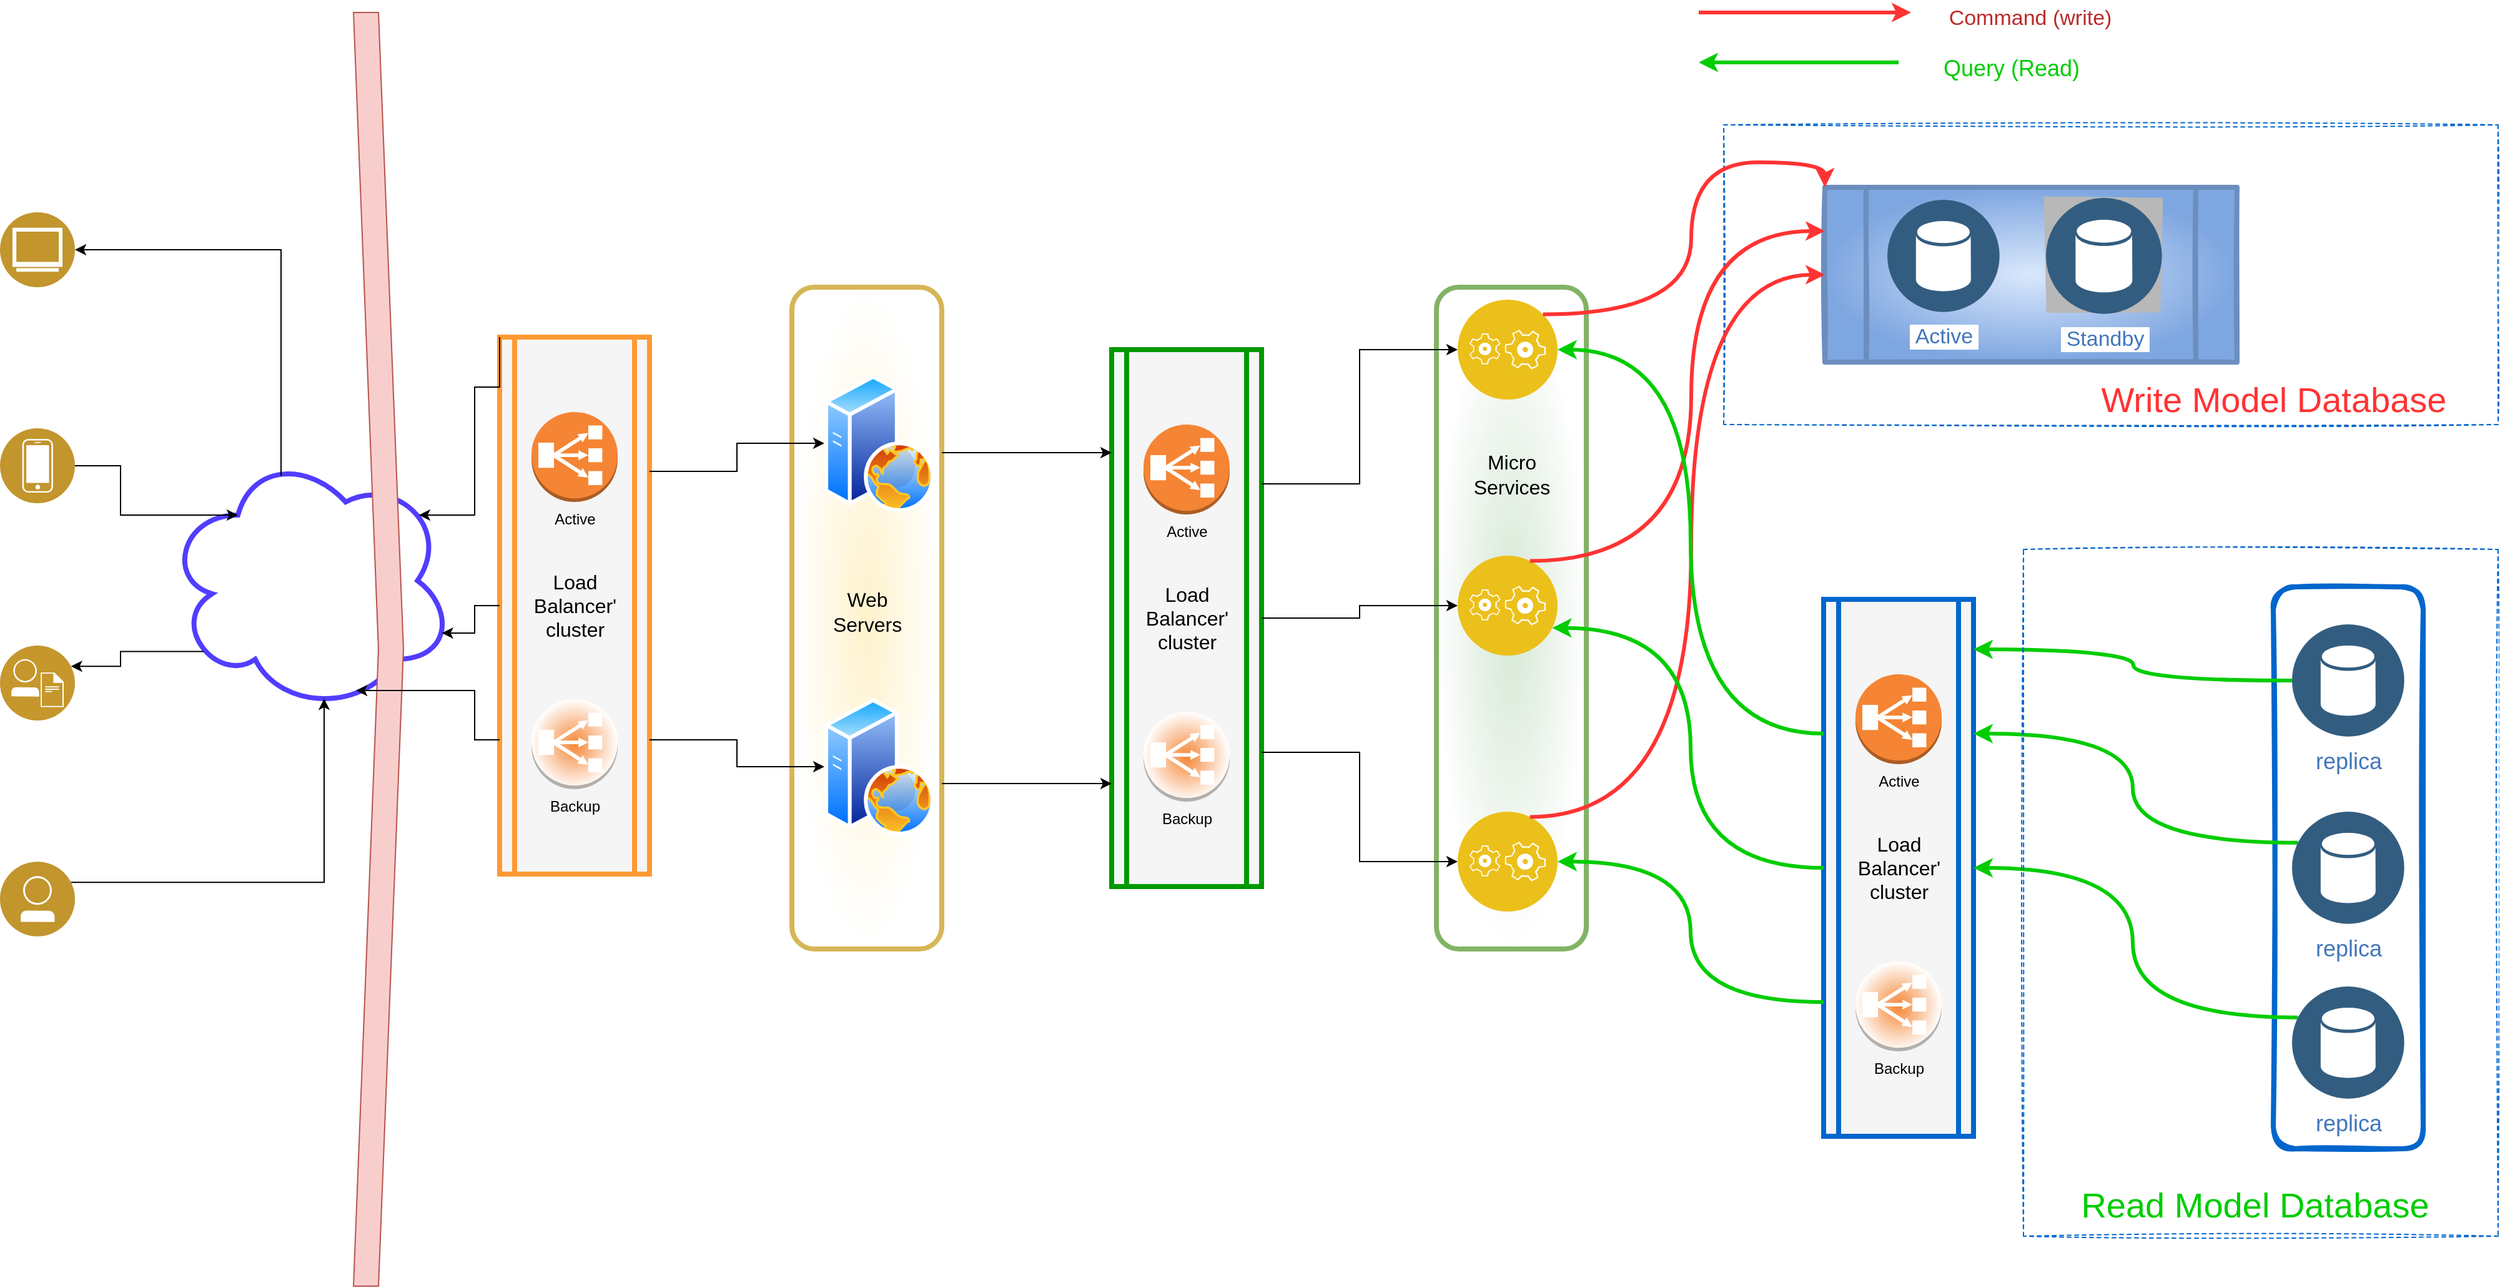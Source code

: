 <mxfile version="17.4.1" type="github" pages="2">
  <diagram id="31b32b95-0358-9bc7-6ba0-a27c054ed1a7" name="Page-1">
    <mxGraphModel dx="3199" dy="1478" grid="1" gridSize="10" guides="1" tooltips="1" connect="1" arrows="1" fold="1" page="1" pageScale="1" pageWidth="827" pageHeight="1169" background="none" math="0" shadow="0">
      <root>
        <mxCell id="0" />
        <mxCell id="1" parent="0" />
        <mxCell id="Bg8B_nmlzmfOJwWbH1iY-228" value="" style="rounded=0;whiteSpace=wrap;html=1;sketch=1;fillStyle=solid;fontSize=18;fontColor=#00CC00;strokeColor=#0066CC;strokeWidth=1;fillColor=none;gradientColor=none;gradientDirection=radial;dashed=1;" vertex="1" parent="1">
          <mxGeometry x="1040" y="150" width="620" height="240" as="geometry" />
        </mxCell>
        <mxCell id="Bg8B_nmlzmfOJwWbH1iY-153" value="" style="group" vertex="1" connectable="0" parent="1">
          <mxGeometry x="550" y="330" width="120" height="430" as="geometry" />
        </mxCell>
        <mxCell id="Bg8B_nmlzmfOJwWbH1iY-151" value="" style="shape=process;whiteSpace=wrap;html=1;backgroundOutline=1;fontSize=16;strokeColor=#009900;strokeWidth=4;fillColor=#f5f5f5;gradientDirection=radial;fontColor=#333333;" vertex="1" parent="Bg8B_nmlzmfOJwWbH1iY-153">
          <mxGeometry width="120" height="430" as="geometry" />
        </mxCell>
        <mxCell id="Bg8B_nmlzmfOJwWbH1iY-133" value="Active" style="outlineConnect=0;dashed=0;verticalLabelPosition=bottom;verticalAlign=top;align=center;html=1;shape=mxgraph.aws3.classic_load_balancer;fillColor=#F58534;gradientColor=none;strokeColor=#513DFF;strokeWidth=4;" vertex="1" parent="Bg8B_nmlzmfOJwWbH1iY-153">
          <mxGeometry x="25.5" y="60" width="69" height="72" as="geometry" />
        </mxCell>
        <mxCell id="Bg8B_nmlzmfOJwWbH1iY-135" value="Backup" style="outlineConnect=0;dashed=0;verticalLabelPosition=bottom;verticalAlign=top;align=center;html=1;shape=mxgraph.aws3.classic_load_balancer;fillColor=#F58534;gradientColor=#ffffff;strokeColor=#513DFF;strokeWidth=4;gradientDirection=radial;" vertex="1" parent="Bg8B_nmlzmfOJwWbH1iY-153">
          <mxGeometry x="25.5" y="290" width="69" height="72" as="geometry" />
        </mxCell>
        <mxCell id="Bg8B_nmlzmfOJwWbH1iY-136" value="&lt;font style=&quot;font-size: 16px&quot;&gt;Load &lt;br&gt;Balancer&#39;&lt;br&gt;cluster&lt;/font&gt;" style="text;html=1;align=center;verticalAlign=middle;resizable=0;points=[];autosize=1;strokeColor=none;fillColor=none;" vertex="1" parent="Bg8B_nmlzmfOJwWbH1iY-153">
          <mxGeometry x="20" y="190" width="80" height="50" as="geometry" />
        </mxCell>
        <mxCell id="Bg8B_nmlzmfOJwWbH1iY-169" value="" style="group" vertex="1" connectable="0" parent="1">
          <mxGeometry x="294" y="280" width="120" height="530" as="geometry" />
        </mxCell>
        <mxCell id="Bg8B_nmlzmfOJwWbH1iY-127" value="" style="rounded=1;whiteSpace=wrap;html=1;fontSize=16;strokeColor=#d6b656;strokeWidth=4;fillColor=#fff2cc;gradientColor=#ffffff;gradientDirection=radial;" vertex="1" parent="Bg8B_nmlzmfOJwWbH1iY-169">
          <mxGeometry width="120" height="530" as="geometry" />
        </mxCell>
        <mxCell id="Bg8B_nmlzmfOJwWbH1iY-124" value="" style="aspect=fixed;perimeter=ellipsePerimeter;html=1;align=center;shadow=0;dashed=0;spacingTop=3;image;image=img/lib/active_directory/web_server.svg;fontSize=16;strokeColor=#513DFF;strokeWidth=4;fillColor=none;" vertex="1" parent="Bg8B_nmlzmfOJwWbH1iY-169">
          <mxGeometry x="26" y="70" width="88" height="110" as="geometry" />
        </mxCell>
        <mxCell id="Bg8B_nmlzmfOJwWbH1iY-125" value="" style="aspect=fixed;perimeter=ellipsePerimeter;html=1;align=center;shadow=0;dashed=0;spacingTop=3;image;image=img/lib/active_directory/web_server.svg;fontSize=16;strokeColor=#513DFF;strokeWidth=4;fillColor=none;" vertex="1" parent="Bg8B_nmlzmfOJwWbH1iY-169">
          <mxGeometry x="26" y="329" width="88" height="110" as="geometry" />
        </mxCell>
        <mxCell id="Bg8B_nmlzmfOJwWbH1iY-128" value="Web &lt;br&gt;Servers" style="text;html=1;align=center;verticalAlign=middle;resizable=0;points=[];autosize=1;strokeColor=none;fillColor=none;fontSize=16;" vertex="1" parent="Bg8B_nmlzmfOJwWbH1iY-169">
          <mxGeometry x="25" y="240" width="70" height="40" as="geometry" />
        </mxCell>
        <mxCell id="Bg8B_nmlzmfOJwWbH1iY-154" value="" style="group" vertex="1" connectable="0" parent="1">
          <mxGeometry x="60" y="320" width="120" height="430" as="geometry" />
        </mxCell>
        <mxCell id="Bg8B_nmlzmfOJwWbH1iY-155" value="" style="shape=process;whiteSpace=wrap;html=1;backgroundOutline=1;fontSize=16;strokeColor=#FF9933;strokeWidth=4;fillColor=#f5f5f5;gradientDirection=radial;fontColor=#333333;" vertex="1" parent="Bg8B_nmlzmfOJwWbH1iY-154">
          <mxGeometry width="120" height="430" as="geometry" />
        </mxCell>
        <mxCell id="Bg8B_nmlzmfOJwWbH1iY-156" value="Active" style="outlineConnect=0;dashed=0;verticalLabelPosition=bottom;verticalAlign=top;align=center;html=1;shape=mxgraph.aws3.classic_load_balancer;fillColor=#F58534;gradientColor=none;strokeColor=#513DFF;strokeWidth=4;" vertex="1" parent="Bg8B_nmlzmfOJwWbH1iY-154">
          <mxGeometry x="25.5" y="60" width="69" height="72" as="geometry" />
        </mxCell>
        <mxCell id="Bg8B_nmlzmfOJwWbH1iY-157" value="Backup" style="outlineConnect=0;dashed=0;verticalLabelPosition=bottom;verticalAlign=top;align=center;html=1;shape=mxgraph.aws3.classic_load_balancer;fillColor=#F58534;gradientColor=#ffffff;strokeColor=#513DFF;strokeWidth=4;gradientDirection=radial;" vertex="1" parent="Bg8B_nmlzmfOJwWbH1iY-154">
          <mxGeometry x="25.5" y="290" width="69" height="72" as="geometry" />
        </mxCell>
        <mxCell id="Bg8B_nmlzmfOJwWbH1iY-158" value="&lt;font style=&quot;font-size: 16px&quot;&gt;Load &lt;br&gt;Balancer&#39;&lt;br&gt;cluster&lt;/font&gt;" style="text;html=1;align=center;verticalAlign=middle;resizable=0;points=[];autosize=1;strokeColor=none;fillColor=none;" vertex="1" parent="Bg8B_nmlzmfOJwWbH1iY-154">
          <mxGeometry x="20" y="190" width="80" height="50" as="geometry" />
        </mxCell>
        <mxCell id="Bg8B_nmlzmfOJwWbH1iY-168" value="" style="group" vertex="1" connectable="0" parent="1">
          <mxGeometry x="810" y="280" width="120" height="530" as="geometry" />
        </mxCell>
        <mxCell id="Bg8B_nmlzmfOJwWbH1iY-150" value="" style="rounded=1;whiteSpace=wrap;html=1;fontSize=16;strokeColor=#82b366;strokeWidth=4;fillColor=#d5e8d4;gradientDirection=radial;gradientColor=#ffffff;" vertex="1" parent="Bg8B_nmlzmfOJwWbH1iY-168">
          <mxGeometry width="120" height="530" as="geometry" />
        </mxCell>
        <mxCell id="Bg8B_nmlzmfOJwWbH1iY-146" value="" style="aspect=fixed;perimeter=ellipsePerimeter;html=1;align=center;shadow=0;dashed=0;fontColor=#4277BB;labelBackgroundColor=#ffffff;fontSize=12;spacingTop=3;image;image=img/lib/ibm/applications/application_logic.svg;strokeColor=#513DFF;strokeWidth=4;fillColor=none;gradientColor=#ffffff;gradientDirection=radial;" vertex="1" parent="Bg8B_nmlzmfOJwWbH1iY-168">
          <mxGeometry x="17" y="10" width="80" height="80" as="geometry" />
        </mxCell>
        <mxCell id="Bg8B_nmlzmfOJwWbH1iY-147" value="" style="aspect=fixed;perimeter=ellipsePerimeter;html=1;align=center;shadow=0;dashed=0;fontColor=#4277BB;labelBackgroundColor=#ffffff;fontSize=12;spacingTop=3;image;image=img/lib/ibm/applications/application_logic.svg;strokeColor=#513DFF;strokeWidth=4;fillColor=none;gradientColor=#ffffff;gradientDirection=radial;" vertex="1" parent="Bg8B_nmlzmfOJwWbH1iY-168">
          <mxGeometry x="17" y="215" width="80" height="80" as="geometry" />
        </mxCell>
        <mxCell id="Bg8B_nmlzmfOJwWbH1iY-148" value="" style="aspect=fixed;perimeter=ellipsePerimeter;html=1;align=center;shadow=0;dashed=0;fontColor=#4277BB;labelBackgroundColor=#ffffff;fontSize=12;spacingTop=3;image;image=img/lib/ibm/applications/application_logic.svg;strokeColor=#513DFF;strokeWidth=4;fillColor=none;gradientColor=#ffffff;gradientDirection=radial;" vertex="1" parent="Bg8B_nmlzmfOJwWbH1iY-168">
          <mxGeometry x="17" y="420" width="80" height="80" as="geometry" />
        </mxCell>
        <mxCell id="Bg8B_nmlzmfOJwWbH1iY-149" value="Micro &lt;br&gt;Services" style="text;html=1;align=center;verticalAlign=middle;resizable=0;points=[];autosize=1;strokeColor=none;fillColor=none;fontSize=16;" vertex="1" parent="Bg8B_nmlzmfOJwWbH1iY-168">
          <mxGeometry x="20" y="130" width="80" height="40" as="geometry" />
        </mxCell>
        <mxCell id="Bg8B_nmlzmfOJwWbH1iY-144" style="edgeStyle=orthogonalEdgeStyle;rounded=0;orthogonalLoop=1;jettySize=auto;html=1;exitX=1;exitY=0.75;exitDx=0;exitDy=0;entryX=0;entryY=0.75;entryDx=0;entryDy=0;fontSize=16;" edge="1" parent="1" source="Bg8B_nmlzmfOJwWbH1iY-127">
          <mxGeometry relative="1" as="geometry">
            <mxPoint x="550" y="677.5" as="targetPoint" />
          </mxGeometry>
        </mxCell>
        <mxCell id="Bg8B_nmlzmfOJwWbH1iY-145" style="edgeStyle=orthogonalEdgeStyle;rounded=0;orthogonalLoop=1;jettySize=auto;html=1;exitX=1;exitY=0.25;exitDx=0;exitDy=0;entryX=0;entryY=0.25;entryDx=0;entryDy=0;fontSize=16;" edge="1" parent="1" source="Bg8B_nmlzmfOJwWbH1iY-127">
          <mxGeometry relative="1" as="geometry">
            <mxPoint x="550" y="412.5" as="targetPoint" />
          </mxGeometry>
        </mxCell>
        <mxCell id="Bg8B_nmlzmfOJwWbH1iY-108" value="" style="group" vertex="1" connectable="0" parent="1">
          <mxGeometry x="-340" y="60" width="363" height="1020" as="geometry" />
        </mxCell>
        <mxCell id="Bg8B_nmlzmfOJwWbH1iY-96" value="" style="ellipse;shape=cloud;whiteSpace=wrap;html=1;fillColor=none;strokeColor=#513DFF;strokeWidth=4;" vertex="1" parent="Bg8B_nmlzmfOJwWbH1iY-108">
          <mxGeometry x="133" y="350" width="230" height="210" as="geometry" />
        </mxCell>
        <mxCell id="Bg8B_nmlzmfOJwWbH1iY-95" value="" style="shape=step;perimeter=stepPerimeter;whiteSpace=wrap;html=1;fixedSize=1;fillColor=#f8cecc;strokeColor=#b85450;" vertex="1" parent="Bg8B_nmlzmfOJwWbH1iY-108">
          <mxGeometry x="283" width="40" height="1020" as="geometry" />
        </mxCell>
        <mxCell id="Bg8B_nmlzmfOJwWbH1iY-105" style="edgeStyle=orthogonalEdgeStyle;rounded=0;orthogonalLoop=1;jettySize=auto;html=1;exitX=1;exitY=0.5;exitDx=0;exitDy=0;entryX=0.25;entryY=0.25;entryDx=0;entryDy=0;entryPerimeter=0;" edge="1" parent="Bg8B_nmlzmfOJwWbH1iY-108" source="Bg8B_nmlzmfOJwWbH1iY-97" target="Bg8B_nmlzmfOJwWbH1iY-96">
          <mxGeometry relative="1" as="geometry" />
        </mxCell>
        <mxCell id="Bg8B_nmlzmfOJwWbH1iY-97" value="" style="aspect=fixed;perimeter=ellipsePerimeter;html=1;align=center;shadow=0;dashed=0;fontColor=#4277BB;labelBackgroundColor=#ffffff;fontSize=12;spacingTop=3;image;image=img/lib/ibm/users/device.svg;" vertex="1" parent="Bg8B_nmlzmfOJwWbH1iY-108">
          <mxGeometry y="333" width="60" height="60" as="geometry" />
        </mxCell>
        <mxCell id="Bg8B_nmlzmfOJwWbH1iY-98" value="" style="aspect=fixed;perimeter=ellipsePerimeter;html=1;align=center;shadow=0;dashed=0;fontColor=#4277BB;labelBackgroundColor=#ffffff;fontSize=12;spacingTop=3;image;image=img/lib/ibm/users/integrated_digital_experiences.svg;" vertex="1" parent="Bg8B_nmlzmfOJwWbH1iY-108">
          <mxGeometry y="507" width="60" height="60" as="geometry" />
        </mxCell>
        <mxCell id="Bg8B_nmlzmfOJwWbH1iY-106" style="edgeStyle=orthogonalEdgeStyle;rounded=0;orthogonalLoop=1;jettySize=auto;html=1;exitX=0.13;exitY=0.77;exitDx=0;exitDy=0;exitPerimeter=0;entryX=1;entryY=0.25;entryDx=0;entryDy=0;" edge="1" parent="Bg8B_nmlzmfOJwWbH1iY-108" source="Bg8B_nmlzmfOJwWbH1iY-96" target="Bg8B_nmlzmfOJwWbH1iY-98">
          <mxGeometry relative="1" as="geometry" />
        </mxCell>
        <mxCell id="Bg8B_nmlzmfOJwWbH1iY-107" style="edgeStyle=orthogonalEdgeStyle;rounded=0;orthogonalLoop=1;jettySize=auto;html=1;exitX=1;exitY=0.25;exitDx=0;exitDy=0;entryX=0.55;entryY=0.95;entryDx=0;entryDy=0;entryPerimeter=0;" edge="1" parent="Bg8B_nmlzmfOJwWbH1iY-108" source="Bg8B_nmlzmfOJwWbH1iY-99" target="Bg8B_nmlzmfOJwWbH1iY-96">
          <mxGeometry relative="1" as="geometry" />
        </mxCell>
        <mxCell id="Bg8B_nmlzmfOJwWbH1iY-99" value="" style="aspect=fixed;perimeter=ellipsePerimeter;html=1;align=center;shadow=0;dashed=0;fontColor=#4277BB;labelBackgroundColor=#ffffff;fontSize=12;spacingTop=3;image;image=img/lib/ibm/users/user.svg;" vertex="1" parent="Bg8B_nmlzmfOJwWbH1iY-108">
          <mxGeometry y="680" width="60" height="60" as="geometry" />
        </mxCell>
        <mxCell id="Bg8B_nmlzmfOJwWbH1iY-100" value="" style="aspect=fixed;perimeter=ellipsePerimeter;html=1;align=center;shadow=0;dashed=0;fontColor=#4277BB;labelBackgroundColor=#ffffff;fontSize=12;spacingTop=3;image;image=img/lib/ibm/users/browser.svg;" vertex="1" parent="Bg8B_nmlzmfOJwWbH1iY-108">
          <mxGeometry y="160" width="60" height="60" as="geometry" />
        </mxCell>
        <mxCell id="Bg8B_nmlzmfOJwWbH1iY-104" style="edgeStyle=orthogonalEdgeStyle;rounded=0;orthogonalLoop=1;jettySize=auto;html=1;exitX=0.4;exitY=0.1;exitDx=0;exitDy=0;exitPerimeter=0;entryX=1;entryY=0.5;entryDx=0;entryDy=0;" edge="1" parent="Bg8B_nmlzmfOJwWbH1iY-108" source="Bg8B_nmlzmfOJwWbH1iY-96" target="Bg8B_nmlzmfOJwWbH1iY-100">
          <mxGeometry relative="1" as="geometry">
            <Array as="points">
              <mxPoint x="225" y="190" />
            </Array>
          </mxGeometry>
        </mxCell>
        <mxCell id="Bg8B_nmlzmfOJwWbH1iY-129" style="edgeStyle=orthogonalEdgeStyle;rounded=0;orthogonalLoop=1;jettySize=auto;html=1;entryX=0;entryY=0.5;entryDx=0;entryDy=0;fontSize=16;exitX=1;exitY=0.25;exitDx=0;exitDy=0;" edge="1" parent="1" source="Bg8B_nmlzmfOJwWbH1iY-155" target="Bg8B_nmlzmfOJwWbH1iY-124">
          <mxGeometry relative="1" as="geometry">
            <mxPoint x="200" y="412.5" as="sourcePoint" />
          </mxGeometry>
        </mxCell>
        <mxCell id="Bg8B_nmlzmfOJwWbH1iY-130" style="edgeStyle=orthogonalEdgeStyle;rounded=0;orthogonalLoop=1;jettySize=auto;html=1;entryX=0;entryY=0.5;entryDx=0;entryDy=0;fontSize=16;exitX=1;exitY=0.75;exitDx=0;exitDy=0;" edge="1" parent="1" source="Bg8B_nmlzmfOJwWbH1iY-155" target="Bg8B_nmlzmfOJwWbH1iY-125">
          <mxGeometry relative="1" as="geometry">
            <mxPoint x="200" y="740" as="sourcePoint" />
          </mxGeometry>
        </mxCell>
        <mxCell id="Bg8B_nmlzmfOJwWbH1iY-159" style="edgeStyle=orthogonalEdgeStyle;rounded=0;orthogonalLoop=1;jettySize=auto;html=1;exitX=0;exitY=0;exitDx=0;exitDy=0;entryX=0.88;entryY=0.25;entryDx=0;entryDy=0;entryPerimeter=0;fontSize=16;" edge="1" parent="1" source="Bg8B_nmlzmfOJwWbH1iY-155" target="Bg8B_nmlzmfOJwWbH1iY-96">
          <mxGeometry relative="1" as="geometry">
            <Array as="points">
              <mxPoint x="60" y="360" />
              <mxPoint x="40" y="360" />
              <mxPoint x="40" y="463" />
            </Array>
          </mxGeometry>
        </mxCell>
        <mxCell id="Bg8B_nmlzmfOJwWbH1iY-160" style="edgeStyle=orthogonalEdgeStyle;rounded=0;orthogonalLoop=1;jettySize=auto;html=1;exitX=0;exitY=0.5;exitDx=0;exitDy=0;entryX=0.96;entryY=0.7;entryDx=0;entryDy=0;entryPerimeter=0;fontSize=16;" edge="1" parent="1" source="Bg8B_nmlzmfOJwWbH1iY-155" target="Bg8B_nmlzmfOJwWbH1iY-96">
          <mxGeometry relative="1" as="geometry" />
        </mxCell>
        <mxCell id="Bg8B_nmlzmfOJwWbH1iY-161" style="edgeStyle=orthogonalEdgeStyle;rounded=0;orthogonalLoop=1;jettySize=auto;html=1;exitX=0;exitY=0.75;exitDx=0;exitDy=0;entryX=0.661;entryY=0.919;entryDx=0;entryDy=0;entryPerimeter=0;fontSize=16;" edge="1" parent="1" source="Bg8B_nmlzmfOJwWbH1iY-155" target="Bg8B_nmlzmfOJwWbH1iY-96">
          <mxGeometry relative="1" as="geometry" />
        </mxCell>
        <mxCell id="Bg8B_nmlzmfOJwWbH1iY-165" style="edgeStyle=orthogonalEdgeStyle;rounded=0;orthogonalLoop=1;jettySize=auto;html=1;exitX=1;exitY=0.75;exitDx=0;exitDy=0;entryX=0;entryY=0.5;entryDx=0;entryDy=0;fontSize=16;" edge="1" parent="1" source="Bg8B_nmlzmfOJwWbH1iY-151" target="Bg8B_nmlzmfOJwWbH1iY-148">
          <mxGeometry relative="1" as="geometry" />
        </mxCell>
        <mxCell id="Bg8B_nmlzmfOJwWbH1iY-166" style="edgeStyle=orthogonalEdgeStyle;rounded=0;orthogonalLoop=1;jettySize=auto;html=1;exitX=1;exitY=0.5;exitDx=0;exitDy=0;entryX=0;entryY=0.5;entryDx=0;entryDy=0;fontSize=16;" edge="1" parent="1" source="Bg8B_nmlzmfOJwWbH1iY-151" target="Bg8B_nmlzmfOJwWbH1iY-147">
          <mxGeometry relative="1" as="geometry" />
        </mxCell>
        <mxCell id="Bg8B_nmlzmfOJwWbH1iY-167" style="edgeStyle=orthogonalEdgeStyle;rounded=0;orthogonalLoop=1;jettySize=auto;html=1;exitX=1;exitY=0.25;exitDx=0;exitDy=0;entryX=0;entryY=0.5;entryDx=0;entryDy=0;fontSize=16;" edge="1" parent="1" source="Bg8B_nmlzmfOJwWbH1iY-151" target="Bg8B_nmlzmfOJwWbH1iY-146">
          <mxGeometry relative="1" as="geometry" />
        </mxCell>
        <mxCell id="Bg8B_nmlzmfOJwWbH1iY-208" value="" style="group" vertex="1" connectable="0" parent="1">
          <mxGeometry x="1121" y="200" width="330" height="140" as="geometry" />
        </mxCell>
        <mxCell id="Bg8B_nmlzmfOJwWbH1iY-193" value="" style="group;fillColor=#60a917;strokeColor=#2D7600;fontColor=#ffffff;gradientColor=none;container=0;" vertex="1" connectable="0" parent="Bg8B_nmlzmfOJwWbH1iY-208">
          <mxGeometry width="330" height="140" as="geometry" />
        </mxCell>
        <mxCell id="Bg8B_nmlzmfOJwWbH1iY-191" value="" style="shape=process;whiteSpace=wrap;html=1;backgroundOutline=1;sketch=1;fillStyle=solid;fontSize=17;strokeWidth=4;gradientDirection=radial;fillColor=#dae8fc;strokeColor=#6c8ebf;gradientColor=#7ea6e0;container=0;" vertex="1" parent="Bg8B_nmlzmfOJwWbH1iY-208">
          <mxGeometry width="330" height="140" as="geometry" />
        </mxCell>
        <mxCell id="Bg8B_nmlzmfOJwWbH1iY-180" value="&lt;font style=&quot;font-size: 17px&quot;&gt;&amp;nbsp;Active&amp;nbsp;&lt;/font&gt;" style="aspect=fixed;perimeter=ellipsePerimeter;html=1;align=center;shadow=0;dashed=0;fontColor=#4277BB;labelBackgroundColor=#ffffff;fontSize=12;spacingTop=3;image;image=img/lib/ibm/data/data_services.svg;strokeColor=#0066CC;strokeWidth=4;fillColor=default;gradientColor=#ffffff;gradientDirection=radial;flipV=0;container=0;" vertex="1" parent="Bg8B_nmlzmfOJwWbH1iY-208">
          <mxGeometry x="50" y="10" width="90" height="90" as="geometry" />
        </mxCell>
        <mxCell id="Bg8B_nmlzmfOJwWbH1iY-183" value="&lt;font style=&quot;font-size: 17px&quot;&gt;&amp;nbsp;Standby&amp;nbsp;&lt;/font&gt;" style="aspect=fixed;perimeter=ellipsePerimeter;html=1;align=center;shadow=0;dashed=0;fontColor=#4277BB;labelBackgroundColor=#ffffff;fontSize=12;spacingTop=3;image;image=img/lib/ibm/data/data_services.svg;strokeColor=#0066CC;strokeWidth=4;fillColor=default;gradientColor=#ffffff;gradientDirection=radial;flipV=0;imageBackground=#B8B8B8;sketch=1;fillStyle=solid;container=0;" vertex="1" parent="Bg8B_nmlzmfOJwWbH1iY-208">
          <mxGeometry x="177" y="8.5" width="93" height="93" as="geometry" />
        </mxCell>
        <mxCell id="Bg8B_nmlzmfOJwWbH1iY-209" style="edgeStyle=orthogonalEdgeStyle;orthogonalLoop=1;jettySize=auto;html=1;exitX=1;exitY=0;exitDx=0;exitDy=0;fontSize=17;fontColor=#BB2B2B;strokeWidth=3;strokeColor=#FF3333;curved=1;entryX=0;entryY=0;entryDx=0;entryDy=0;" edge="1" parent="1" source="Bg8B_nmlzmfOJwWbH1iY-146" target="Bg8B_nmlzmfOJwWbH1iY-191">
          <mxGeometry relative="1" as="geometry">
            <mxPoint x="1080" y="200" as="targetPoint" />
          </mxGeometry>
        </mxCell>
        <mxCell id="Bg8B_nmlzmfOJwWbH1iY-210" style="edgeStyle=orthogonalEdgeStyle;orthogonalLoop=1;jettySize=auto;html=1;exitX=0.75;exitY=0;exitDx=0;exitDy=0;entryX=0;entryY=0.25;entryDx=0;entryDy=0;fontSize=17;fontColor=#BB2B2B;strokeColor=#FF3333;strokeWidth=3;curved=1;" edge="1" parent="1" source="Bg8B_nmlzmfOJwWbH1iY-147" target="Bg8B_nmlzmfOJwWbH1iY-191">
          <mxGeometry relative="1" as="geometry" />
        </mxCell>
        <mxCell id="Bg8B_nmlzmfOJwWbH1iY-211" style="edgeStyle=orthogonalEdgeStyle;curved=1;orthogonalLoop=1;jettySize=auto;html=1;exitX=0.75;exitY=0;exitDx=0;exitDy=0;entryX=0;entryY=0.5;entryDx=0;entryDy=0;fontSize=17;fontColor=#BB2B2B;strokeColor=#FF3333;strokeWidth=3;" edge="1" parent="1" source="Bg8B_nmlzmfOJwWbH1iY-148" target="Bg8B_nmlzmfOJwWbH1iY-191">
          <mxGeometry relative="1" as="geometry" />
        </mxCell>
        <mxCell id="Bg8B_nmlzmfOJwWbH1iY-212" value="" style="endArrow=classic;html=1;fontSize=17;fontColor=#BB2B2B;strokeColor=#FF3333;strokeWidth=3;curved=1;" edge="1" parent="1">
          <mxGeometry width="50" height="50" relative="1" as="geometry">
            <mxPoint x="1020" y="60" as="sourcePoint" />
            <mxPoint x="1190" y="60" as="targetPoint" />
          </mxGeometry>
        </mxCell>
        <mxCell id="Bg8B_nmlzmfOJwWbH1iY-213" value="Command (write)" style="text;html=1;align=center;verticalAlign=middle;resizable=0;points=[];autosize=1;strokeColor=none;fillColor=none;fontSize=17;fontColor=#BB2B2B;" vertex="1" parent="1">
          <mxGeometry x="1210" y="50" width="150" height="30" as="geometry" />
        </mxCell>
        <mxCell id="Bg8B_nmlzmfOJwWbH1iY-222" value="" style="endArrow=classic;html=1;fontSize=18;fontColor=#BB2B2B;strokeColor=#00CC00;strokeWidth=3;curved=1;" edge="1" parent="1">
          <mxGeometry width="50" height="50" relative="1" as="geometry">
            <mxPoint x="1180" y="100" as="sourcePoint" />
            <mxPoint x="1020" y="100" as="targetPoint" />
            <Array as="points" />
          </mxGeometry>
        </mxCell>
        <mxCell id="Bg8B_nmlzmfOJwWbH1iY-223" value="&lt;font color=&quot;#00cc00&quot;&gt;Query (Read)&lt;/font&gt;" style="text;html=1;align=center;verticalAlign=middle;resizable=0;points=[];autosize=1;strokeColor=none;fillColor=none;fontSize=18;fontColor=#BB2B2B;" vertex="1" parent="1">
          <mxGeometry x="1210" y="90" width="120" height="30" as="geometry" />
        </mxCell>
        <mxCell id="Bg8B_nmlzmfOJwWbH1iY-224" value="" style="group" vertex="1" connectable="0" parent="1">
          <mxGeometry x="1120" y="520" width="480" height="450" as="geometry" />
        </mxCell>
        <mxCell id="Bg8B_nmlzmfOJwWbH1iY-218" value="" style="rounded=1;whiteSpace=wrap;html=1;sketch=1;fillStyle=solid;fontSize=18;fontColor=#BB2B2B;strokeColor=#0066CC;strokeWidth=4;fillColor=default;gradientColor=none;gradientDirection=radial;" vertex="1" parent="Bg8B_nmlzmfOJwWbH1iY-224">
          <mxGeometry x="360" width="120" height="450" as="geometry" />
        </mxCell>
        <mxCell id="Bg8B_nmlzmfOJwWbH1iY-170" value="" style="group" vertex="1" connectable="0" parent="Bg8B_nmlzmfOJwWbH1iY-224">
          <mxGeometry y="10" width="120" height="430" as="geometry" />
        </mxCell>
        <mxCell id="Bg8B_nmlzmfOJwWbH1iY-171" value="" style="shape=process;whiteSpace=wrap;html=1;backgroundOutline=1;fontSize=16;strokeColor=#0066CC;strokeWidth=4;fillColor=#f5f5f5;gradientDirection=radial;fontColor=#333333;" vertex="1" parent="Bg8B_nmlzmfOJwWbH1iY-170">
          <mxGeometry width="120" height="430" as="geometry" />
        </mxCell>
        <mxCell id="Bg8B_nmlzmfOJwWbH1iY-172" value="Active" style="outlineConnect=0;dashed=0;verticalLabelPosition=bottom;verticalAlign=top;align=center;html=1;shape=mxgraph.aws3.classic_load_balancer;fillColor=#F58534;gradientColor=none;strokeColor=#513DFF;strokeWidth=4;" vertex="1" parent="Bg8B_nmlzmfOJwWbH1iY-170">
          <mxGeometry x="25.5" y="60" width="69" height="72" as="geometry" />
        </mxCell>
        <mxCell id="Bg8B_nmlzmfOJwWbH1iY-173" value="Backup" style="outlineConnect=0;dashed=0;verticalLabelPosition=bottom;verticalAlign=top;align=center;html=1;shape=mxgraph.aws3.classic_load_balancer;fillColor=#F58534;gradientColor=#ffffff;strokeColor=#513DFF;strokeWidth=4;gradientDirection=radial;" vertex="1" parent="Bg8B_nmlzmfOJwWbH1iY-170">
          <mxGeometry x="25.5" y="290" width="69" height="72" as="geometry" />
        </mxCell>
        <mxCell id="Bg8B_nmlzmfOJwWbH1iY-174" value="&lt;font style=&quot;font-size: 16px&quot;&gt;Load &lt;br&gt;Balancer&#39;&lt;br&gt;cluster&lt;/font&gt;" style="text;html=1;align=center;verticalAlign=middle;resizable=0;points=[];autosize=1;strokeColor=none;fillColor=none;" vertex="1" parent="Bg8B_nmlzmfOJwWbH1iY-170">
          <mxGeometry x="20" y="190" width="80" height="50" as="geometry" />
        </mxCell>
        <mxCell id="Bg8B_nmlzmfOJwWbH1iY-219" style="edgeStyle=orthogonalEdgeStyle;curved=1;orthogonalLoop=1;jettySize=auto;html=1;exitX=0;exitY=0.5;exitDx=0;exitDy=0;fontSize=18;fontColor=#BB2B2B;strokeColor=#00CC00;strokeWidth=3;" edge="1" parent="Bg8B_nmlzmfOJwWbH1iY-224" source="Bg8B_nmlzmfOJwWbH1iY-215">
          <mxGeometry relative="1" as="geometry">
            <mxPoint x="120" y="50" as="targetPoint" />
          </mxGeometry>
        </mxCell>
        <mxCell id="Bg8B_nmlzmfOJwWbH1iY-215" value="&lt;font style=&quot;font-size: 18px&quot;&gt;&amp;nbsp;replica&amp;nbsp;&lt;/font&gt;" style="aspect=fixed;perimeter=ellipsePerimeter;html=1;align=center;shadow=0;dashed=0;fontColor=#4277BB;labelBackgroundColor=#ffffff;fontSize=12;spacingTop=3;image;image=img/lib/ibm/data/data_services.svg;sketch=1;fillStyle=solid;strokeColor=#0066CC;strokeWidth=4;fillColor=default;gradientColor=none;gradientDirection=radial;" vertex="1" parent="Bg8B_nmlzmfOJwWbH1iY-224">
          <mxGeometry x="375" y="30" width="90" height="90" as="geometry" />
        </mxCell>
        <mxCell id="Bg8B_nmlzmfOJwWbH1iY-221" style="edgeStyle=orthogonalEdgeStyle;curved=1;orthogonalLoop=1;jettySize=auto;html=1;exitX=0;exitY=0.25;exitDx=0;exitDy=0;entryX=1;entryY=0.5;entryDx=0;entryDy=0;fontSize=18;fontColor=#BB2B2B;strokeColor=#00CC00;strokeWidth=3;" edge="1" parent="Bg8B_nmlzmfOJwWbH1iY-224" source="Bg8B_nmlzmfOJwWbH1iY-216" target="Bg8B_nmlzmfOJwWbH1iY-171">
          <mxGeometry relative="1" as="geometry" />
        </mxCell>
        <mxCell id="Bg8B_nmlzmfOJwWbH1iY-216" value="&lt;meta charset=&quot;utf-8&quot;&gt;&lt;span style=&quot;color: rgb(66, 119, 187); font-family: helvetica; font-size: 18px; font-style: normal; font-weight: 400; letter-spacing: normal; text-align: center; text-indent: 0px; text-transform: none; word-spacing: 0px; background-color: rgb(255, 255, 255); display: inline; float: none;&quot;&gt;&amp;nbsp;replica&amp;nbsp;&lt;/span&gt;" style="aspect=fixed;perimeter=ellipsePerimeter;html=1;align=center;shadow=0;dashed=0;fontColor=#4277BB;labelBackgroundColor=#ffffff;fontSize=12;spacingTop=3;image;image=img/lib/ibm/data/data_services.svg;sketch=1;fillStyle=solid;strokeColor=#0066CC;strokeWidth=4;fillColor=default;gradientColor=none;gradientDirection=radial;" vertex="1" parent="Bg8B_nmlzmfOJwWbH1iY-224">
          <mxGeometry x="375" y="320" width="90" height="90" as="geometry" />
        </mxCell>
        <mxCell id="Bg8B_nmlzmfOJwWbH1iY-220" style="edgeStyle=orthogonalEdgeStyle;curved=1;orthogonalLoop=1;jettySize=auto;html=1;exitX=0;exitY=0.25;exitDx=0;exitDy=0;entryX=1;entryY=0.25;entryDx=0;entryDy=0;fontSize=18;fontColor=#BB2B2B;strokeColor=#00CC00;strokeWidth=3;" edge="1" parent="Bg8B_nmlzmfOJwWbH1iY-224" source="Bg8B_nmlzmfOJwWbH1iY-217" target="Bg8B_nmlzmfOJwWbH1iY-171">
          <mxGeometry relative="1" as="geometry" />
        </mxCell>
        <mxCell id="Bg8B_nmlzmfOJwWbH1iY-217" value="&lt;span style=&quot;font-size: 18px&quot;&gt;&amp;nbsp;replica&amp;nbsp;&lt;/span&gt;" style="aspect=fixed;perimeter=ellipsePerimeter;html=1;align=center;shadow=0;dashed=0;fontColor=#4277BB;labelBackgroundColor=#ffffff;fontSize=12;spacingTop=3;image;image=img/lib/ibm/data/data_services.svg;sketch=1;fillStyle=solid;strokeColor=#0066CC;strokeWidth=4;fillColor=default;gradientColor=none;gradientDirection=radial;" vertex="1" parent="Bg8B_nmlzmfOJwWbH1iY-224">
          <mxGeometry x="375" y="180" width="90" height="90" as="geometry" />
        </mxCell>
        <mxCell id="Bg8B_nmlzmfOJwWbH1iY-225" style="edgeStyle=orthogonalEdgeStyle;curved=1;orthogonalLoop=1;jettySize=auto;html=1;exitX=0;exitY=0.25;exitDx=0;exitDy=0;entryX=1;entryY=0.5;entryDx=0;entryDy=0;fontSize=18;fontColor=#00CC00;strokeColor=#00CC00;strokeWidth=3;" edge="1" parent="1" source="Bg8B_nmlzmfOJwWbH1iY-171" target="Bg8B_nmlzmfOJwWbH1iY-146">
          <mxGeometry relative="1" as="geometry" />
        </mxCell>
        <mxCell id="Bg8B_nmlzmfOJwWbH1iY-226" style="edgeStyle=orthogonalEdgeStyle;curved=1;orthogonalLoop=1;jettySize=auto;html=1;exitX=0;exitY=0.5;exitDx=0;exitDy=0;entryX=1;entryY=0.75;entryDx=0;entryDy=0;fontSize=18;fontColor=#00CC00;strokeColor=#00CC00;strokeWidth=3;" edge="1" parent="1" source="Bg8B_nmlzmfOJwWbH1iY-171" target="Bg8B_nmlzmfOJwWbH1iY-147">
          <mxGeometry relative="1" as="geometry" />
        </mxCell>
        <mxCell id="Bg8B_nmlzmfOJwWbH1iY-227" style="edgeStyle=orthogonalEdgeStyle;curved=1;orthogonalLoop=1;jettySize=auto;html=1;exitX=0;exitY=0.75;exitDx=0;exitDy=0;fontSize=18;fontColor=#00CC00;strokeColor=#00CC00;strokeWidth=3;" edge="1" parent="1" source="Bg8B_nmlzmfOJwWbH1iY-171" target="Bg8B_nmlzmfOJwWbH1iY-148">
          <mxGeometry relative="1" as="geometry" />
        </mxCell>
        <mxCell id="Bg8B_nmlzmfOJwWbH1iY-229" value="&lt;font color=&quot;#ff3333&quot; style=&quot;font-size: 28px&quot;&gt;Write Model Database&lt;/font&gt;" style="text;html=1;align=center;verticalAlign=middle;resizable=0;points=[];autosize=1;strokeColor=none;fillColor=none;fontSize=18;fontColor=#00CC00;" vertex="1" parent="1">
          <mxGeometry x="1335" y="355" width="290" height="30" as="geometry" />
        </mxCell>
        <mxCell id="Bg8B_nmlzmfOJwWbH1iY-230" value="" style="rounded=0;whiteSpace=wrap;html=1;sketch=1;fillStyle=solid;fontSize=18;fontColor=#00CC00;strokeColor=#0066CC;strokeWidth=1;fillColor=none;gradientColor=none;gradientDirection=radial;dashed=1;" vertex="1" parent="1">
          <mxGeometry x="1280" y="490" width="380" height="550" as="geometry" />
        </mxCell>
        <mxCell id="Bg8B_nmlzmfOJwWbH1iY-231" value="&lt;font style=&quot;font-size: 28px&quot;&gt;Read Model Database&lt;/font&gt;" style="text;html=1;align=center;verticalAlign=middle;resizable=0;points=[];autosize=1;strokeColor=none;fillColor=none;fontSize=18;fontColor=#00CC00;" vertex="1" parent="1">
          <mxGeometry x="1320" y="1000" width="290" height="30" as="geometry" />
        </mxCell>
      </root>
    </mxGraphModel>
  </diagram>
  <diagram id="idBs2UERAOV6qkiG88l8" name="CQRS">
    <mxGraphModel dx="1318" dy="821" grid="1" gridSize="10" guides="1" tooltips="1" connect="1" arrows="1" fold="1" page="1" pageScale="1" pageWidth="500" pageHeight="400" math="0" shadow="0">
      <root>
        <mxCell id="0" />
        <mxCell id="1" parent="0" />
        <mxCell id="PxqCbL-2LZfQ2RbIi71h-80" value="CQRS Group Service" style="fontStyle=0;verticalAlign=top;align=center;spacingTop=-2;fillColor=none;rounded=0;whiteSpace=wrap;html=1;strokeColor=#00882B;strokeWidth=2;dashed=1;container=1;collapsible=0;expand=0;recursiveResize=0;fontSize=12;" vertex="1" parent="1">
          <mxGeometry x="131" y="54" width="780" height="410" as="geometry" />
        </mxCell>
        <mxCell id="PxqCbL-2LZfQ2RbIi71h-82" value="" style="rounded=1;whiteSpace=wrap;html=1;fontSize=12;strokeColor=#9673a6;strokeWidth=2;fillColor=#EEE2F5;gradientColor=none;" vertex="1" parent="PxqCbL-2LZfQ2RbIi71h-80">
          <mxGeometry x="-11" y="24" width="801" height="126" as="geometry" />
        </mxCell>
        <mxCell id="PxqCbL-2LZfQ2RbIi71h-83" value="" style="rounded=1;whiteSpace=wrap;html=1;fontSize=12;strokeColor=#82b366;strokeWidth=2;fillColor=#d5e8d4;" vertex="1" parent="PxqCbL-2LZfQ2RbIi71h-80">
          <mxGeometry x="-11" y="248" width="801" height="126" as="geometry" />
        </mxCell>
        <mxCell id="PxqCbL-2LZfQ2RbIi71h-59" style="edgeStyle=orthogonalEdgeStyle;rounded=0;orthogonalLoop=1;jettySize=auto;html=1;exitX=1;exitY=0.25;exitDx=0;exitDy=0;entryX=0.5;entryY=1;entryDx=0;entryDy=0;fontSize=12;" edge="1" parent="1" source="PxqCbL-2LZfQ2RbIi71h-40" target="PxqCbL-2LZfQ2RbIi71h-44">
          <mxGeometry relative="1" as="geometry" />
        </mxCell>
        <mxCell id="PxqCbL-2LZfQ2RbIi71h-40" value="" style="shape=step;perimeter=stepPerimeter;whiteSpace=wrap;html=1;fixedSize=1;fontSize=12;strokeColor=#CDA2BE;strokeWidth=2;fillColor=none;" vertex="1" parent="1">
          <mxGeometry x="51" y="78" width="50" height="350" as="geometry" />
        </mxCell>
        <mxCell id="PxqCbL-2LZfQ2RbIi71h-41" value="Clients" style="text;html=1;align=center;verticalAlign=middle;resizable=0;points=[];autosize=1;strokeColor=none;fillColor=none;fontSize=12;rotation=-90;" vertex="1" parent="1">
          <mxGeometry x="31" y="239" width="50" height="20" as="geometry" />
        </mxCell>
        <mxCell id="PxqCbL-2LZfQ2RbIi71h-62" style="edgeStyle=orthogonalEdgeStyle;rounded=0;orthogonalLoop=1;jettySize=auto;html=1;exitX=0;exitY=0.25;exitDx=0;exitDy=0;entryX=0.75;entryY=0;entryDx=0;entryDy=0;fontSize=12;" edge="1" parent="1" source="PxqCbL-2LZfQ2RbIi71h-44" target="PxqCbL-2LZfQ2RbIi71h-40">
          <mxGeometry relative="1" as="geometry" />
        </mxCell>
        <mxCell id="PxqCbL-2LZfQ2RbIi71h-63" value="&amp;nbsp;cmd ACK&amp;nbsp;" style="edgeLabel;html=1;align=center;verticalAlign=middle;resizable=0;points=[];fontSize=12;" vertex="1" connectable="0" parent="PxqCbL-2LZfQ2RbIi71h-62">
          <mxGeometry x="-0.26" y="1" relative="1" as="geometry">
            <mxPoint as="offset" />
          </mxGeometry>
        </mxCell>
        <mxCell id="PxqCbL-2LZfQ2RbIi71h-64" style="edgeStyle=orthogonalEdgeStyle;rounded=0;orthogonalLoop=1;jettySize=auto;html=1;exitX=1;exitY=0.5;exitDx=0;exitDy=0;entryX=0;entryY=0.5;entryDx=0;entryDy=0;fontSize=12;" edge="1" parent="1" source="PxqCbL-2LZfQ2RbIi71h-44" target="PxqCbL-2LZfQ2RbIi71h-45">
          <mxGeometry relative="1" as="geometry" />
        </mxCell>
        <mxCell id="PxqCbL-2LZfQ2RbIi71h-44" value="Command&lt;br&gt;" style="aspect=fixed;perimeter=ellipsePerimeter;html=1;align=center;shadow=0;dashed=0;fontColor=#4277BB;labelBackgroundColor=#ffffff;fontSize=12;spacingTop=3;image;image=img/lib/ibm/devops/build_test.svg;strokeColor=#CDA2BE;strokeWidth=2;fillColor=none;" vertex="1" parent="1">
          <mxGeometry x="221" y="94" width="60" height="60" as="geometry" />
        </mxCell>
        <mxCell id="PxqCbL-2LZfQ2RbIi71h-65" style="edgeStyle=orthogonalEdgeStyle;rounded=0;orthogonalLoop=1;jettySize=auto;html=1;exitX=1;exitY=0.5;exitDx=0;exitDy=0;entryX=0;entryY=0.5;entryDx=0;entryDy=0;fontSize=12;" edge="1" parent="1" source="PxqCbL-2LZfQ2RbIi71h-45" target="PxqCbL-2LZfQ2RbIi71h-46">
          <mxGeometry relative="1" as="geometry" />
        </mxCell>
        <mxCell id="PxqCbL-2LZfQ2RbIi71h-45" value="Command&amp;nbsp;&lt;br&gt;Handler" style="aspect=fixed;perimeter=ellipsePerimeter;html=1;align=center;shadow=0;dashed=0;fontColor=#4277BB;labelBackgroundColor=#ffffff;fontSize=12;spacingTop=3;image;image=img/lib/ibm/applications/application_logic.svg;strokeColor=#CDA2BE;strokeWidth=2;fillColor=none;" vertex="1" parent="1">
          <mxGeometry x="361" y="94" width="60" height="60" as="geometry" />
        </mxCell>
        <mxCell id="PxqCbL-2LZfQ2RbIi71h-66" style="edgeStyle=orthogonalEdgeStyle;rounded=0;orthogonalLoop=1;jettySize=auto;html=1;exitX=1;exitY=0.5;exitDx=0;exitDy=0;entryX=0;entryY=0.5;entryDx=0;entryDy=0;fontSize=12;" edge="1" parent="1" source="PxqCbL-2LZfQ2RbIi71h-46" target="PxqCbL-2LZfQ2RbIi71h-49">
          <mxGeometry relative="1" as="geometry" />
        </mxCell>
        <mxCell id="PxqCbL-2LZfQ2RbIi71h-46" value="Write Model&lt;br&gt;" style="aspect=fixed;perimeter=ellipsePerimeter;html=1;align=center;shadow=0;dashed=0;fontColor=#4277BB;labelBackgroundColor=#ffffff;fontSize=12;spacingTop=3;image;image=img/lib/ibm/data/model.svg;strokeColor=#CDA2BE;strokeWidth=2;fillColor=none;" vertex="1" parent="1">
          <mxGeometry x="521" y="94" width="60" height="60" as="geometry" />
        </mxCell>
        <mxCell id="PxqCbL-2LZfQ2RbIi71h-70" style="edgeStyle=orthogonalEdgeStyle;rounded=0;orthogonalLoop=1;jettySize=auto;html=1;exitX=1;exitY=0.5;exitDx=0;exitDy=0;fontSize=12;" edge="1" parent="1" source="PxqCbL-2LZfQ2RbIi71h-49" target="PxqCbL-2LZfQ2RbIi71h-50">
          <mxGeometry relative="1" as="geometry" />
        </mxCell>
        <mxCell id="PxqCbL-2LZfQ2RbIi71h-49" value="Write DB&lt;br&gt;" style="aspect=fixed;perimeter=ellipsePerimeter;html=1;align=center;shadow=0;dashed=0;fontColor=#4277BB;labelBackgroundColor=#ffffff;fontSize=12;spacingTop=3;image;image=img/lib/ibm/data/data_services.svg;strokeColor=#CDA2BE;strokeWidth=2;fillColor=none;" vertex="1" parent="1">
          <mxGeometry x="661" y="94" width="60" height="60" as="geometry" />
        </mxCell>
        <mxCell id="PxqCbL-2LZfQ2RbIi71h-71" style="edgeStyle=orthogonalEdgeStyle;rounded=0;orthogonalLoop=1;jettySize=auto;html=1;exitX=0.5;exitY=1;exitDx=0;exitDy=0;exitPerimeter=0;entryX=1;entryY=0.5;entryDx=0;entryDy=0;fontSize=12;" edge="1" parent="1" source="PxqCbL-2LZfQ2RbIi71h-50" target="PxqCbL-2LZfQ2RbIi71h-55">
          <mxGeometry relative="1" as="geometry" />
        </mxCell>
        <mxCell id="PxqCbL-2LZfQ2RbIi71h-50" value="" style="sketch=0;points=[[0,0,0],[0.25,0,0],[0.5,0,0],[0.75,0,0],[1,0,0],[0,1,0],[0.25,1,0],[0.5,1,0],[0.75,1,0],[1,1,0],[0,0.25,0],[0,0.5,0],[0,0.75,0],[1,0.25,0],[1,0.5,0],[1,0.75,0]];outlineConnect=0;fontColor=#232F3E;gradientColor=#FF4F8B;gradientDirection=north;fillColor=#BC1356;strokeColor=#ffffff;dashed=0;verticalLabelPosition=bottom;verticalAlign=top;align=center;html=1;fontSize=12;fontStyle=0;aspect=fixed;shape=mxgraph.aws4.resourceIcon;resIcon=mxgraph.aws4.eventbridge;" vertex="1" parent="1">
          <mxGeometry x="801" y="214" width="78" height="78" as="geometry" />
        </mxCell>
        <mxCell id="PxqCbL-2LZfQ2RbIi71h-58" style="edgeStyle=orthogonalEdgeStyle;rounded=0;orthogonalLoop=1;jettySize=auto;html=1;exitX=0.5;exitY=0;exitDx=0;exitDy=0;entryX=1;entryY=0.75;entryDx=0;entryDy=0;fontSize=12;" edge="1" parent="1" source="PxqCbL-2LZfQ2RbIi71h-52" target="PxqCbL-2LZfQ2RbIi71h-40">
          <mxGeometry relative="1" as="geometry" />
        </mxCell>
        <mxCell id="PxqCbL-2LZfQ2RbIi71h-52" value="Query" style="aspect=fixed;perimeter=ellipsePerimeter;html=1;align=center;shadow=0;dashed=0;fontColor=#4277BB;labelBackgroundColor=#ffffff;fontSize=12;spacingTop=3;image;image=img/lib/ibm/devops/build_test.svg;strokeColor=#CDA2BE;strokeWidth=2;fillColor=none;" vertex="1" parent="1">
          <mxGeometry x="221" y="335" width="60" height="60" as="geometry" />
        </mxCell>
        <mxCell id="PxqCbL-2LZfQ2RbIi71h-67" style="edgeStyle=orthogonalEdgeStyle;rounded=0;orthogonalLoop=1;jettySize=auto;html=1;exitX=0;exitY=0.5;exitDx=0;exitDy=0;entryX=1;entryY=0.5;entryDx=0;entryDy=0;fontSize=12;" edge="1" parent="1" source="PxqCbL-2LZfQ2RbIi71h-53" target="PxqCbL-2LZfQ2RbIi71h-52">
          <mxGeometry relative="1" as="geometry" />
        </mxCell>
        <mxCell id="PxqCbL-2LZfQ2RbIi71h-53" value="Query&lt;br&gt;Handler" style="aspect=fixed;perimeter=ellipsePerimeter;html=1;align=center;shadow=0;dashed=0;fontColor=#4277BB;labelBackgroundColor=#ffffff;fontSize=12;spacingTop=3;image;image=img/lib/ibm/applications/application_logic.svg;strokeColor=#CDA2BE;strokeWidth=2;fillColor=none;" vertex="1" parent="1">
          <mxGeometry x="361" y="335" width="60" height="60" as="geometry" />
        </mxCell>
        <mxCell id="PxqCbL-2LZfQ2RbIi71h-68" style="edgeStyle=orthogonalEdgeStyle;rounded=0;orthogonalLoop=1;jettySize=auto;html=1;exitX=0;exitY=0.5;exitDx=0;exitDy=0;entryX=1;entryY=0.5;entryDx=0;entryDy=0;fontSize=12;" edge="1" parent="1" source="PxqCbL-2LZfQ2RbIi71h-54" target="PxqCbL-2LZfQ2RbIi71h-53">
          <mxGeometry relative="1" as="geometry" />
        </mxCell>
        <mxCell id="PxqCbL-2LZfQ2RbIi71h-54" value="Read Model" style="aspect=fixed;perimeter=ellipsePerimeter;html=1;align=center;shadow=0;dashed=0;fontColor=#4277BB;labelBackgroundColor=#ffffff;fontSize=12;spacingTop=3;image;image=img/lib/ibm/data/model.svg;strokeColor=#CDA2BE;strokeWidth=2;fillColor=none;" vertex="1" parent="1">
          <mxGeometry x="521" y="335" width="60" height="60" as="geometry" />
        </mxCell>
        <mxCell id="PxqCbL-2LZfQ2RbIi71h-69" style="edgeStyle=orthogonalEdgeStyle;rounded=0;orthogonalLoop=1;jettySize=auto;html=1;exitX=0;exitY=0.5;exitDx=0;exitDy=0;fontSize=12;" edge="1" parent="1" source="PxqCbL-2LZfQ2RbIi71h-55" target="PxqCbL-2LZfQ2RbIi71h-54">
          <mxGeometry relative="1" as="geometry" />
        </mxCell>
        <mxCell id="PxqCbL-2LZfQ2RbIi71h-55" value="Read&amp;nbsp;DB" style="aspect=fixed;perimeter=ellipsePerimeter;html=1;align=center;shadow=0;dashed=0;fontColor=#4277BB;labelBackgroundColor=#ffffff;fontSize=12;spacingTop=3;image;image=img/lib/ibm/data/data_services.svg;strokeColor=#CDA2BE;strokeWidth=2;fillColor=none;" vertex="1" parent="1">
          <mxGeometry x="661" y="335" width="60" height="60" as="geometry" />
        </mxCell>
        <mxCell id="PxqCbL-2LZfQ2RbIi71h-72" value="Events" style="text;html=1;align=center;verticalAlign=middle;resizable=0;points=[];autosize=1;strokeColor=none;fillColor=none;fontSize=12;" vertex="1" parent="1">
          <mxGeometry x="736" y="244" width="50" height="20" as="geometry" />
        </mxCell>
        <mxCell id="PxqCbL-2LZfQ2RbIi71h-86" value="Text" style="text;html=1;strokeColor=none;fillColor=none;align=center;verticalAlign=middle;whiteSpace=wrap;rounded=0;fontSize=12;" vertex="1" parent="1">
          <mxGeometry x="530" y="400" width="60" height="30" as="geometry" />
        </mxCell>
        <mxCell id="PxqCbL-2LZfQ2RbIi71h-89" value="&lt;h1&gt;&lt;span&gt;CQRS&lt;br&gt;&lt;/span&gt;&lt;br&gt;&lt;span style=&quot;font-size: 12px ; font-weight: normal&quot;&gt;This design pattern is used when there&#39;s a need to have different data models for Read and Write. &lt;/span&gt;&lt;br&gt;&lt;span style=&quot;font-size: 12px ; font-weight: normal&quot;&gt;&lt;ul&gt;&lt;li&gt;&lt;span style=&quot;font-size: 12px ; font-weight: normal&quot;&gt;&amp;nbsp;This requirements may come due to complex validations when writing data or extra &lt;/span&gt;&lt;span style=&quot;font-size: 12px ; font-weight: 400&quot;&gt;process&lt;/span&gt;&lt;span style=&quot;font-size: 12px ; font-weight: normal&quot;&gt;&amp;nbsp;of data on read, may lead to hard to &lt;/span&gt;&lt;span style=&quot;font-size: 12px ; font-weight: 400&quot;&gt;maintain&lt;/span&gt;&lt;span style=&quot;font-size: 12px ; font-weight: normal&quot;&gt;&amp;nbsp;data model. A &lt;/span&gt;&lt;span style=&quot;font-size: 12px ; font-weight: 400&quot;&gt;separation&lt;/span&gt;&lt;span style=&quot;font-size: 12px ; font-weight: normal&quot;&gt;&amp;nbsp;into command and queries can reduce the complexity of the &quot;single model&quot;.&lt;ul&gt;&lt;br&gt;&lt;/ul&gt;&lt;/span&gt;&lt;/li&gt;&lt;li&gt;&lt;span style=&quot;font-size: 12px ; font-weight: normal&quot;&gt;&amp;nbsp;Other reason maybe that the producer and consumer of the data, may be diferent and have diferent requirements regarding the presentation, once more a separation into commands and queries will simplify the data models.&lt;/span&gt;&lt;/li&gt;&lt;/ul&gt;&lt;/span&gt;&lt;/h1&gt;" style="text;html=1;spacing=5;spacingTop=-20;whiteSpace=wrap;overflow=hidden;rounded=0;fillColor=#fff2cc;strokeColor=#d6b656;" vertex="1" parent="1">
          <mxGeometry x="70" y="500" width="790" height="210" as="geometry" />
        </mxCell>
      </root>
    </mxGraphModel>
  </diagram>
</mxfile>
